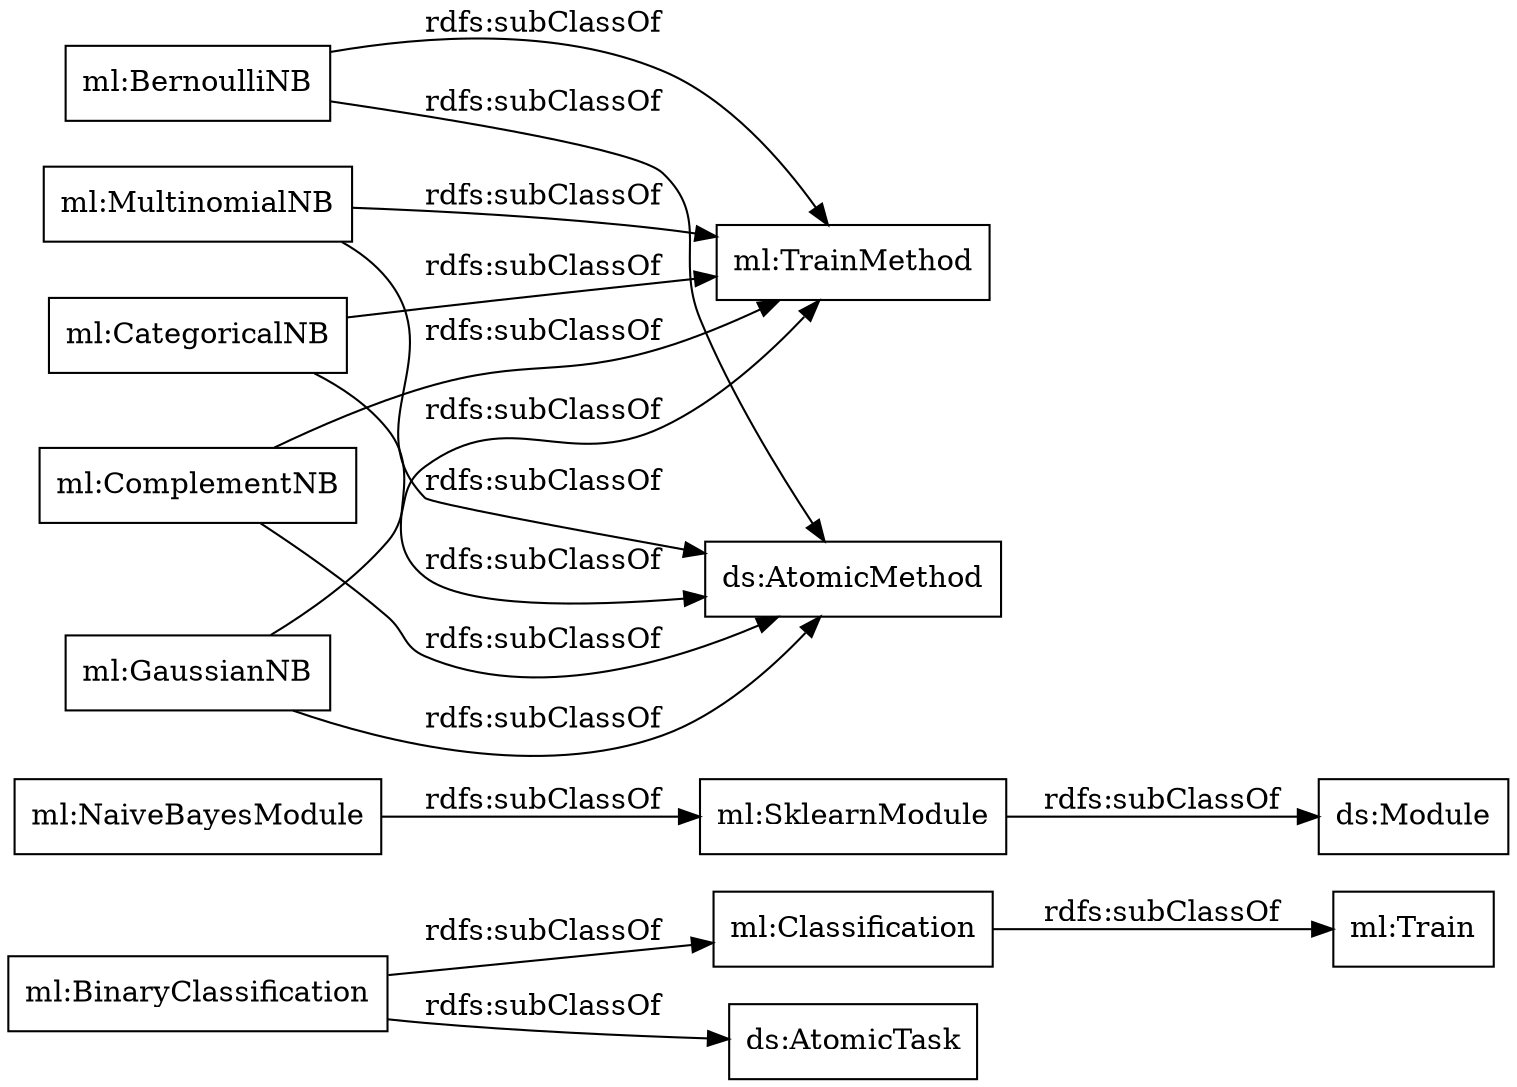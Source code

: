 digraph ar2dtool_diagram { 
rankdir=LR;
size="1000"
node [shape = rectangle, color="black"]; "ml:BinaryClassification" "ml:Classification" "ml:NaiveBayesModule" "ml:BernoulliNB" "ml:CategoricalNB" "ml:Train" "ml:MultinomialNB" "ml:SklearnModule" "ml:GaussianNB" "ml:ComplementNB" ; /*classes style*/
	"ml:MultinomialNB" -> "ml:TrainMethod" [ label = "rdfs:subClassOf" ];
	"ml:MultinomialNB" -> "ds:AtomicMethod" [ label = "rdfs:subClassOf" ];
	"ml:SklearnModule" -> "ds:Module" [ label = "rdfs:subClassOf" ];
	"ml:Classification" -> "ml:Train" [ label = "rdfs:subClassOf" ];
	"ml:NaiveBayesModule" -> "ml:SklearnModule" [ label = "rdfs:subClassOf" ];
	"ml:BinaryClassification" -> "ml:Classification" [ label = "rdfs:subClassOf" ];
	"ml:BinaryClassification" -> "ds:AtomicTask" [ label = "rdfs:subClassOf" ];
	"ml:GaussianNB" -> "ml:TrainMethod" [ label = "rdfs:subClassOf" ];
	"ml:GaussianNB" -> "ds:AtomicMethod" [ label = "rdfs:subClassOf" ];
	"ml:CategoricalNB" -> "ml:TrainMethod" [ label = "rdfs:subClassOf" ];
	"ml:CategoricalNB" -> "ds:AtomicMethod" [ label = "rdfs:subClassOf" ];
	"ml:ComplementNB" -> "ml:TrainMethod" [ label = "rdfs:subClassOf" ];
	"ml:ComplementNB" -> "ds:AtomicMethod" [ label = "rdfs:subClassOf" ];
	"ml:BernoulliNB" -> "ml:TrainMethod" [ label = "rdfs:subClassOf" ];
	"ml:BernoulliNB" -> "ds:AtomicMethod" [ label = "rdfs:subClassOf" ];

}
